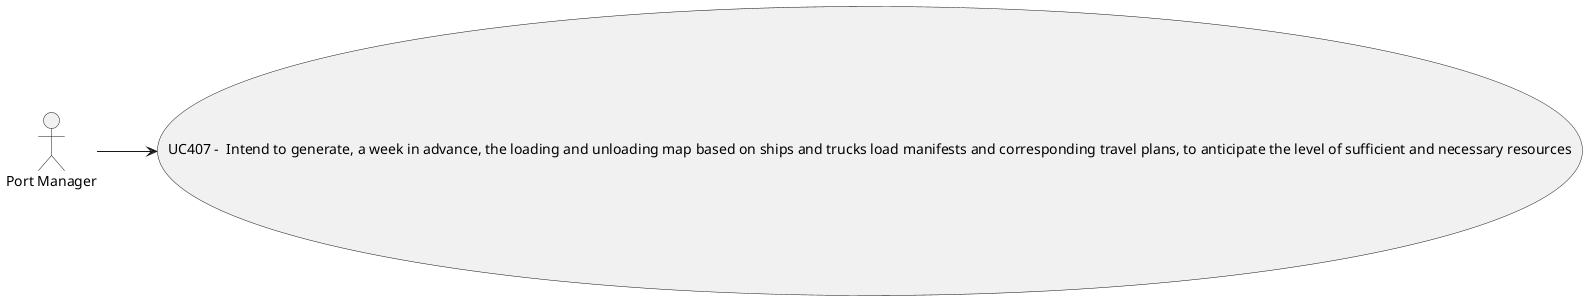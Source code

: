 @startuml
left to right direction
:Port Manager: --> (UC407 -  Intend to generate, a week in advance, the loading and unloading map based on ships and trucks load manifests and corresponding travel plans, to anticipate the level of sufficient and necessary resources)

@enduml